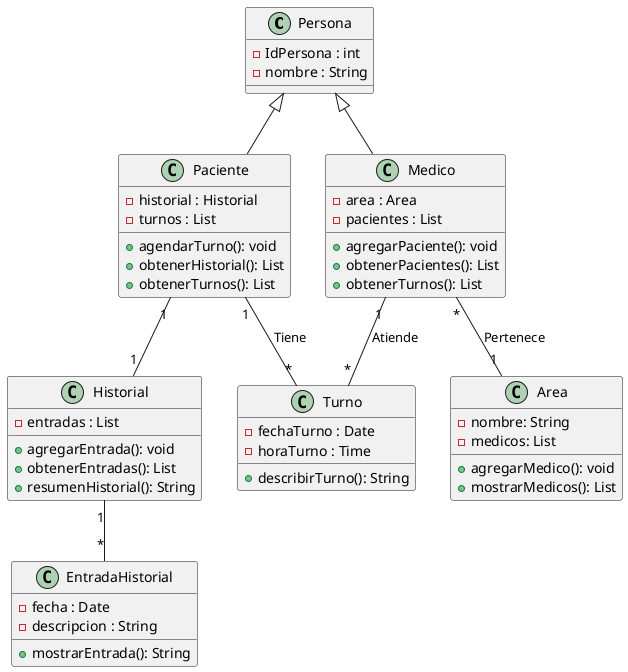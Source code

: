 @startuml

class Persona {
- IdPersona : int
- nombre : String
}

class Paciente extends Persona {
- historial : Historial
- turnos : List
+ agendarTurno(): void
+ obtenerHistorial(): List
+ obtenerTurnos(): List
}

class Medico extends Persona {
- area : Area
- pacientes : List
+ agregarPaciente(): void
+ obtenerPacientes(): List
+ obtenerTurnos(): List
}

class Turno {
- fechaTurno : Date
- horaTurno : Time
+ describirTurno(): String
}

class Area {
- nombre: String
- medicos: List
+ agregarMedico(): void
+ mostrarMedicos(): List
}

class Historial {
- entradas : List
+ agregarEntrada(): void
+ obtenerEntradas(): List
+ resumenHistorial(): String
}

class EntradaHistorial {
- fecha : Date
- descripcion : String
+ mostrarEntrada(): String
}

Paciente "1" -- "1" Historial
Historial "1" -- "*" EntradaHistorial
Paciente "1" -- "*" Turno : Tiene
Medico "1" -- "*" Turno : Atiende
Medico "*" -- "1" Area : Pertenece

@enduml